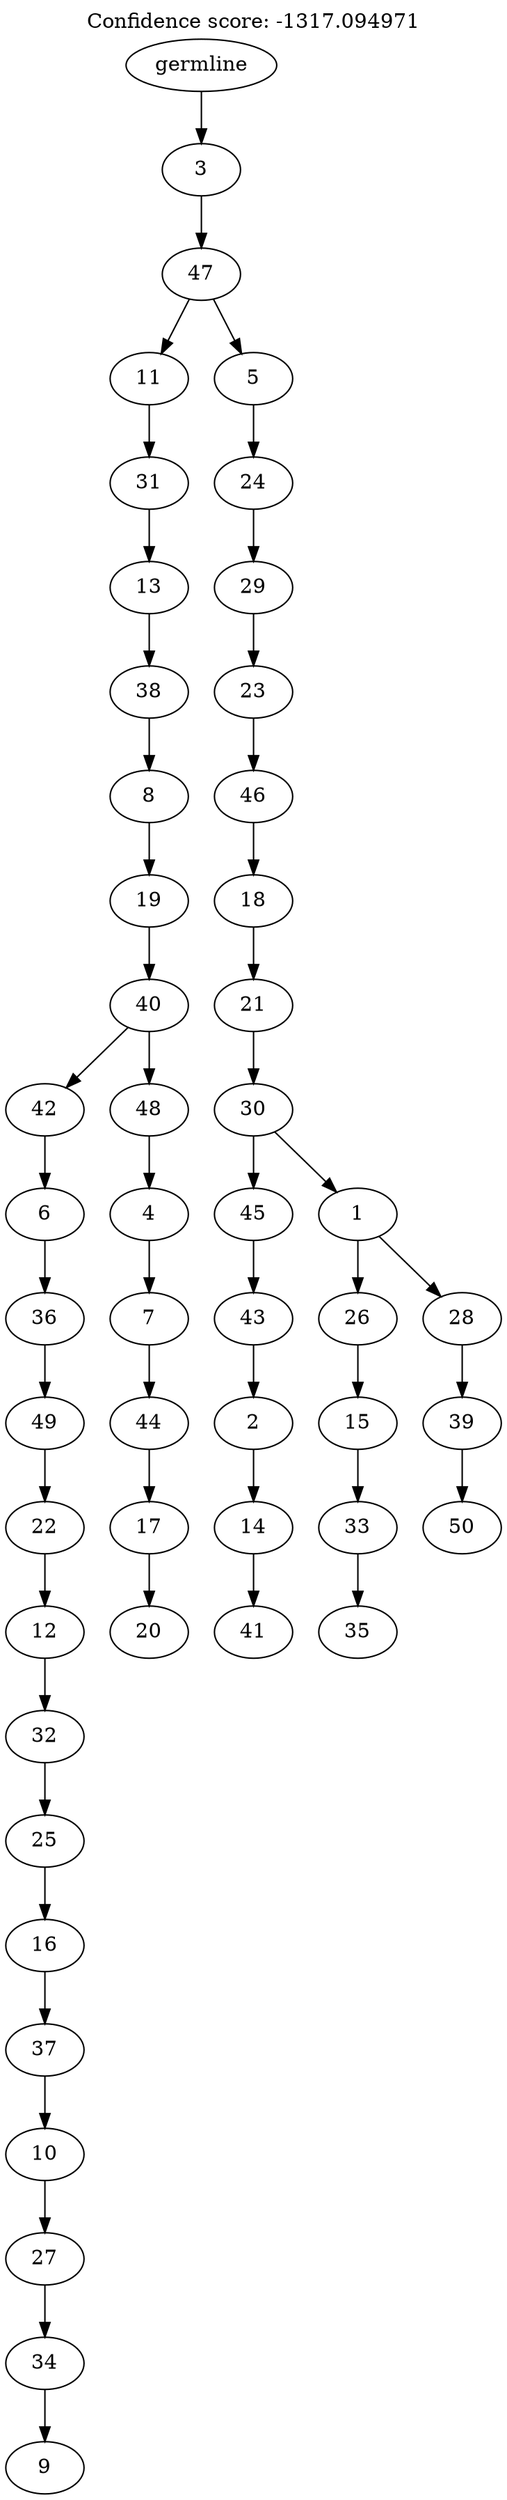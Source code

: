 digraph g {
	"49" -> "50";
	"50" [label="9"];
	"48" -> "49";
	"49" [label="34"];
	"47" -> "48";
	"48" [label="27"];
	"46" -> "47";
	"47" [label="10"];
	"45" -> "46";
	"46" [label="37"];
	"44" -> "45";
	"45" [label="16"];
	"43" -> "44";
	"44" [label="25"];
	"42" -> "43";
	"43" [label="32"];
	"41" -> "42";
	"42" [label="12"];
	"40" -> "41";
	"41" [label="22"];
	"39" -> "40";
	"40" [label="49"];
	"38" -> "39";
	"39" [label="36"];
	"37" -> "38";
	"38" [label="6"];
	"35" -> "36";
	"36" [label="20"];
	"34" -> "35";
	"35" [label="17"];
	"33" -> "34";
	"34" [label="44"];
	"32" -> "33";
	"33" [label="7"];
	"31" -> "32";
	"32" [label="4"];
	"30" -> "31";
	"31" [label="48"];
	"30" -> "37";
	"37" [label="42"];
	"29" -> "30";
	"30" [label="40"];
	"28" -> "29";
	"29" [label="19"];
	"27" -> "28";
	"28" [label="8"];
	"26" -> "27";
	"27" [label="38"];
	"25" -> "26";
	"26" [label="13"];
	"24" -> "25";
	"25" [label="31"];
	"22" -> "23";
	"23" [label="41"];
	"21" -> "22";
	"22" [label="14"];
	"20" -> "21";
	"21" [label="2"];
	"19" -> "20";
	"20" [label="43"];
	"17" -> "18";
	"18" [label="35"];
	"16" -> "17";
	"17" [label="33"];
	"15" -> "16";
	"16" [label="15"];
	"13" -> "14";
	"14" [label="50"];
	"12" -> "13";
	"13" [label="39"];
	"11" -> "12";
	"12" [label="28"];
	"11" -> "15";
	"15" [label="26"];
	"10" -> "11";
	"11" [label="1"];
	"10" -> "19";
	"19" [label="45"];
	"9" -> "10";
	"10" [label="30"];
	"8" -> "9";
	"9" [label="21"];
	"7" -> "8";
	"8" [label="18"];
	"6" -> "7";
	"7" [label="46"];
	"5" -> "6";
	"6" [label="23"];
	"4" -> "5";
	"5" [label="29"];
	"3" -> "4";
	"4" [label="24"];
	"2" -> "3";
	"3" [label="5"];
	"2" -> "24";
	"24" [label="11"];
	"1" -> "2";
	"2" [label="47"];
	"0" -> "1";
	"1" [label="3"];
	"0" [label="germline"];
	labelloc="t";
	label="Confidence score: -1317.094971";
}
